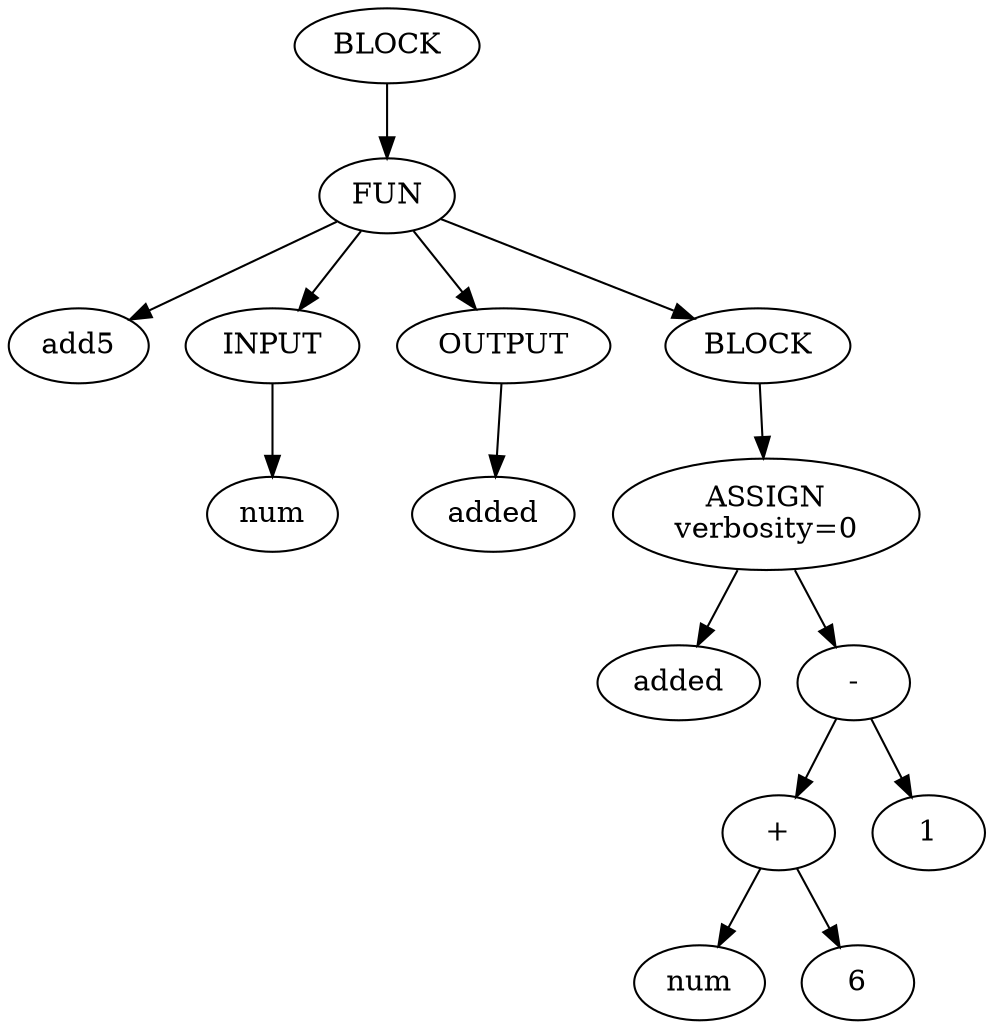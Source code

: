 digraph {
	rankdir=TB

	node_15 [label="BLOCK"]
	node_14 [label="FUN"]
	node_15 -> node_14

	node_2 [label="add5"]
	node_14 -> node_2

	node_12 [label="INPUT"]
	node_14 -> node_12

	node_3 [label="num"]
	node_12 -> node_3

	node_13 [label="OUTPUT"]
	node_14 -> node_13

	node_1 [label="added"]
	node_13 -> node_1

	node_11 [label="BLOCK"]
	node_14 -> node_11

	node_10 [label="ASSIGN\nverbosity=0"]
	node_11 -> node_10

	node_4 [label="added"]
	node_10 -> node_4

	node_9 [label="-"]
	node_10 -> node_9

	node_7 [label="+"]
	node_9 -> node_7

	node_5 [label="num"]
	node_7 -> node_5

	node_6 [label="6"]
	node_7 -> node_6

	node_8 [label="1"]
	node_9 -> node_8

}